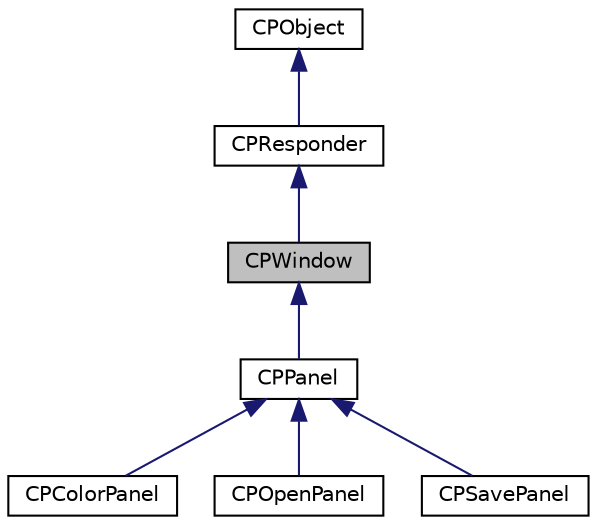 digraph "CPWindow"
{
  edge [fontname="Helvetica",fontsize="10",labelfontname="Helvetica",labelfontsize="10"];
  node [fontname="Helvetica",fontsize="10",shape=record];
  Node1 [label="CPWindow",height=0.2,width=0.4,color="black", fillcolor="grey75", style="filled" fontcolor="black"];
  Node2 -> Node1 [dir="back",color="midnightblue",fontsize="10",style="solid",fontname="Helvetica"];
  Node2 [label="CPResponder",height=0.2,width=0.4,color="black", fillcolor="white", style="filled",URL="$interface_c_p_responder.html"];
  Node3 -> Node2 [dir="back",color="midnightblue",fontsize="10",style="solid",fontname="Helvetica"];
  Node3 [label="CPObject",height=0.2,width=0.4,color="black", fillcolor="white", style="filled",URL="$class_c_p_object.html"];
  Node1 -> Node4 [dir="back",color="midnightblue",fontsize="10",style="solid",fontname="Helvetica"];
  Node4 [label="CPPanel",height=0.2,width=0.4,color="black", fillcolor="white", style="filled",URL="$interface_c_p_panel.html"];
  Node4 -> Node5 [dir="back",color="midnightblue",fontsize="10",style="solid",fontname="Helvetica"];
  Node5 [label="CPColorPanel",height=0.2,width=0.4,color="black", fillcolor="white", style="filled",URL="$interface_c_p_color_panel.html"];
  Node4 -> Node6 [dir="back",color="midnightblue",fontsize="10",style="solid",fontname="Helvetica"];
  Node6 [label="CPOpenPanel",height=0.2,width=0.4,color="black", fillcolor="white", style="filled",URL="$interface_c_p_open_panel.html"];
  Node4 -> Node7 [dir="back",color="midnightblue",fontsize="10",style="solid",fontname="Helvetica"];
  Node7 [label="CPSavePanel",height=0.2,width=0.4,color="black", fillcolor="white", style="filled",URL="$interface_c_p_save_panel.html"];
}
